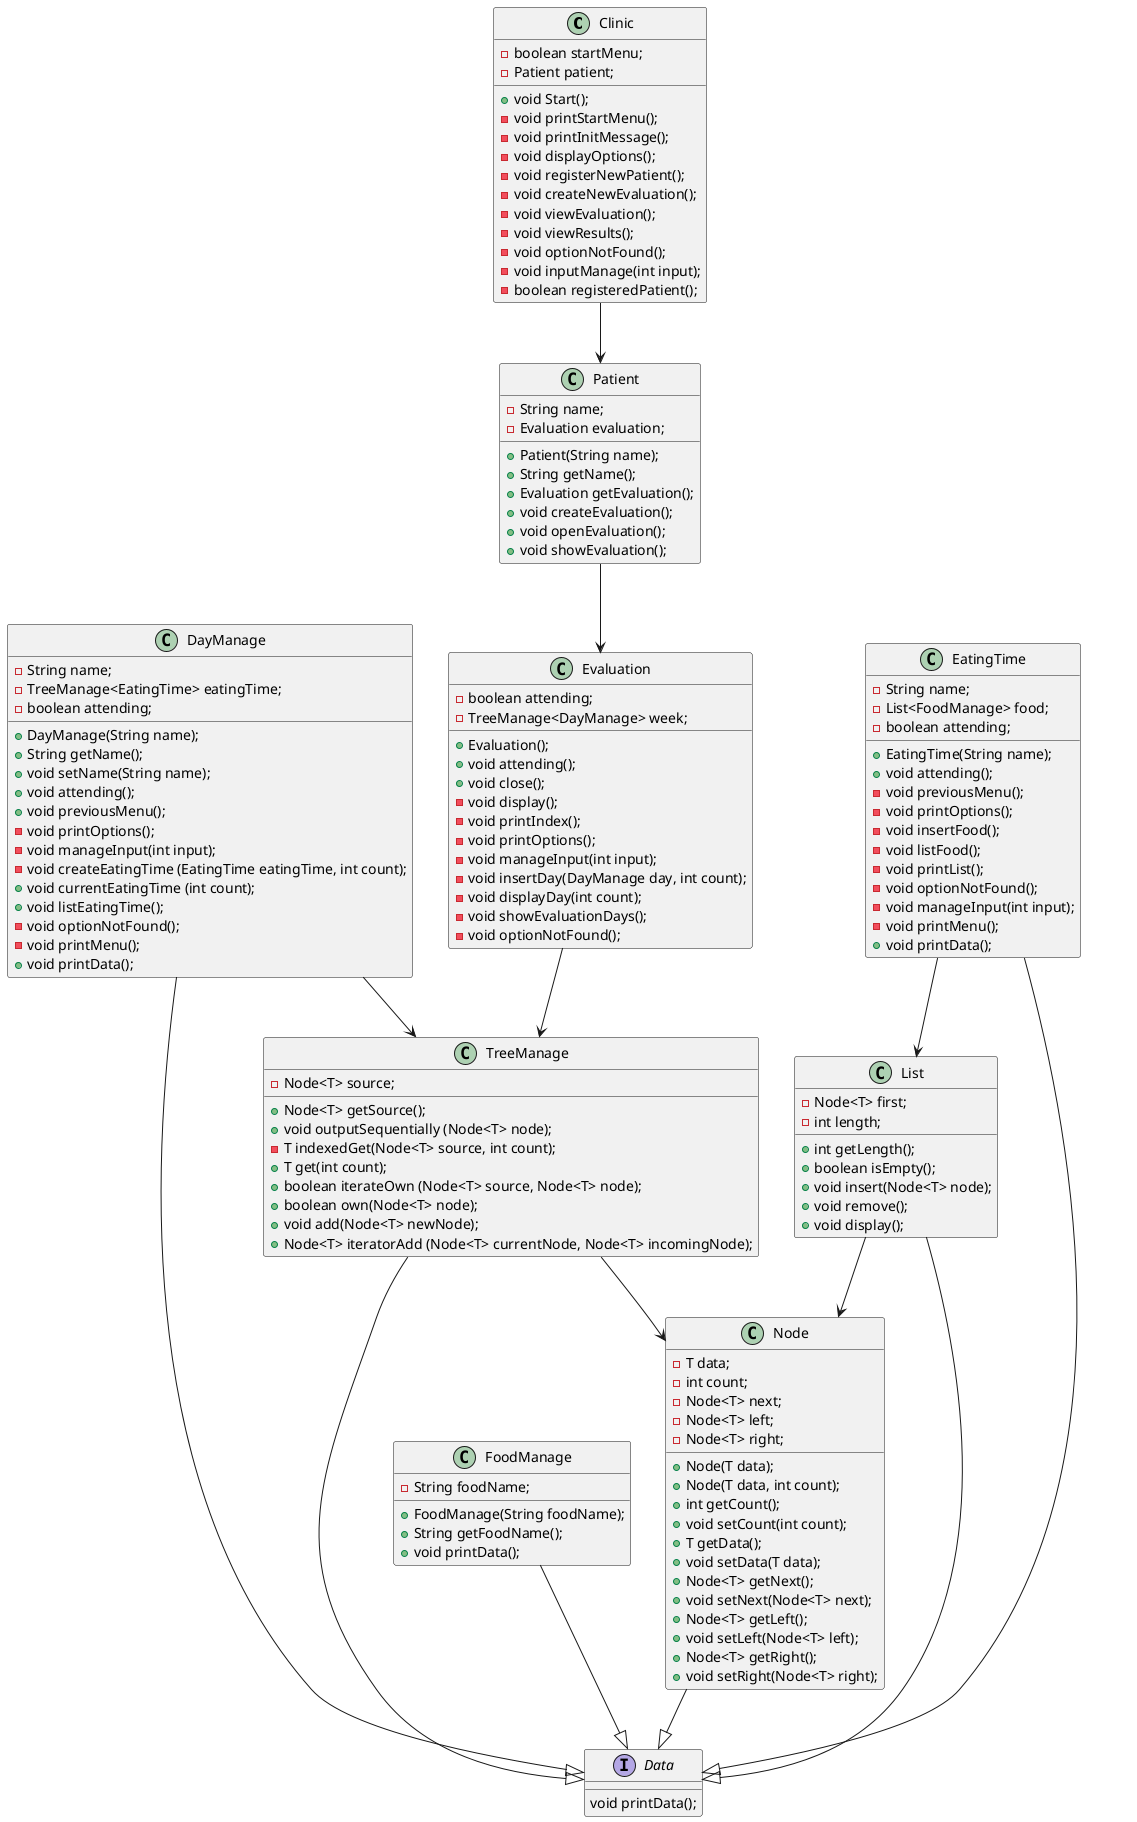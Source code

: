 @startuml
class Clinic {
- boolean startMenu;
- Patient patient;
+ void Start();
- void printStartMenu();
- void printInitMessage();
- void displayOptions();
- void registerNewPatient();
- void createNewEvaluation();
- void viewEvaluation();
- void viewResults();
- void optionNotFound();
- void inputManage(int input);
- boolean registeredPatient();
}

class Patient {
- String name;
- Evaluation evaluation;
+ Patient(String name);
+ String getName();
+ Evaluation getEvaluation();
+ void createEvaluation();
+ void openEvaluation();
+ void showEvaluation();
}

class Evaluation{
- boolean attending;
- TreeManage<DayManage> week;
+ Evaluation();
+ void attending();
+ void close();
- void display();
- void printIndex();
- void printOptions();
- void manageInput(int input);
- void insertDay(DayManage day, int count);
- void displayDay(int count);
- void showEvaluationDays();
- void optionNotFound();
}

class DayManage{
- String name;
- TreeManage<EatingTime> eatingTime;
- boolean attending;
+ DayManage(String name);
+ String getName();
+ void setName(String name);
+ void attending();
+ void previousMenu();
- void printOptions();
- void manageInput(int input);
- void createEatingTime (EatingTime eatingTime, int count);
+ void currentEatingTime (int count);
+ void listEatingTime();
- void optionNotFound();
- void printMenu();
+ void printData();
}

class EatingTime{
- String name;
- List<FoodManage> food;
- boolean attending;
+ EatingTime(String name);
+ void attending();
- void previousMenu();
- void printOptions();
- void insertFood();
- void listFood();
- void printList();
- void optionNotFound();
- void manageInput(int input);
- void printMenu();
+ void printData();
}

class FoodManage{
- String foodName;
+ FoodManage(String foodName);
+ String getFoodName();
+ void printData();
}

class List{
- Node<T> first;
- int length;
+ int getLength();
+ boolean isEmpty();
+ void insert(Node<T> node);
+ void remove();
+ void display();
}

class TreeManage{
- Node<T> source;
+ Node<T> getSource();
+ void outputSequentially (Node<T> node);
- T indexedGet(Node<T> source, int count);
+ T get(int count);
+ boolean iterateOwn (Node<T> source, Node<T> node);
+ boolean own(Node<T> node);
+ void add(Node<T> newNode);
+ Node<T> iteratorAdd (Node<T> currentNode, Node<T> incomingNode);
}

class Node{
- T data;
- int count;
- Node<T> next;
- Node<T> left;
- Node<T> right;
+ Node(T data);
+ Node(T data, int count);
+ int getCount();
+ void setCount(int count);
+ T getData();
+ void setData(T data);
+ Node<T> getNext();
+ void setNext(Node<T> next);
+ Node<T> getLeft();
+ void setLeft(Node<T> left);
+ Node<T> getRight();
+ void setRight(Node<T> right);
}

interface Data{
void printData();
}

Node --|> Data
TreeManage --|> Data
TreeManage --> Node
List --|> Data
List --> Node
FoodManage --|> Data
EatingTime --|> Data
EatingTime --> List
DayManage --|> Data
DayManage --> TreeManage
Evaluation --> TreeManage
Patient --> Evaluation
Clinic --> Patient
@enduml